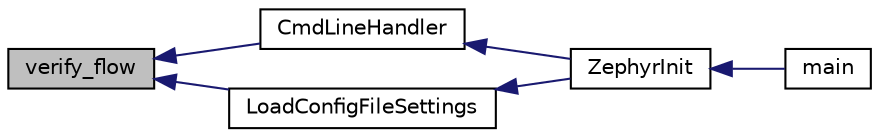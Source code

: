 digraph "verify_flow"
{
 // INTERACTIVE_SVG=YES
  edge [fontname="Helvetica",fontsize="10",labelfontname="Helvetica",labelfontsize="10"];
  node [fontname="Helvetica",fontsize="10",shape=record];
  rankdir="LR";
  Node231 [label="verify_flow",height=0.2,width=0.4,color="black", fillcolor="grey75", style="filled", fontcolor="black"];
  Node231 -> Node232 [dir="back",color="midnightblue",fontsize="10",style="solid",fontname="Helvetica"];
  Node232 [label="CmdLineHandler",height=0.2,width=0.4,color="black", fillcolor="white", style="filled",URL="$zephyr_8c.html#a5dbf303fd2c465b1e724a247623fdbd2",tooltip="Parses command line arguments. "];
  Node232 -> Node233 [dir="back",color="midnightblue",fontsize="10",style="solid",fontname="Helvetica"];
  Node233 [label="ZephyrInit",height=0.2,width=0.4,color="black", fillcolor="white", style="filled",URL="$zephyr_8h.html#a26a5cd9326852a6f3a89225c8642479b",tooltip="Performs module initialization. "];
  Node233 -> Node234 [dir="back",color="midnightblue",fontsize="10",style="solid",fontname="Helvetica"];
  Node234 [label="main",height=0.2,width=0.4,color="black", fillcolor="white", style="filled",URL="$zephyr_8c.html#a0ddf1224851353fc92bfbff6f499fa97"];
  Node231 -> Node235 [dir="back",color="midnightblue",fontsize="10",style="solid",fontname="Helvetica"];
  Node235 [label="LoadConfigFileSettings",height=0.2,width=0.4,color="black", fillcolor="white", style="filled",URL="$zephyr_8c.html#a8ed0e63e6cf78544f92b023037e3e7b8",tooltip="Reads the program configuration file. "];
  Node235 -> Node233 [dir="back",color="midnightblue",fontsize="10",style="solid",fontname="Helvetica"];
}
